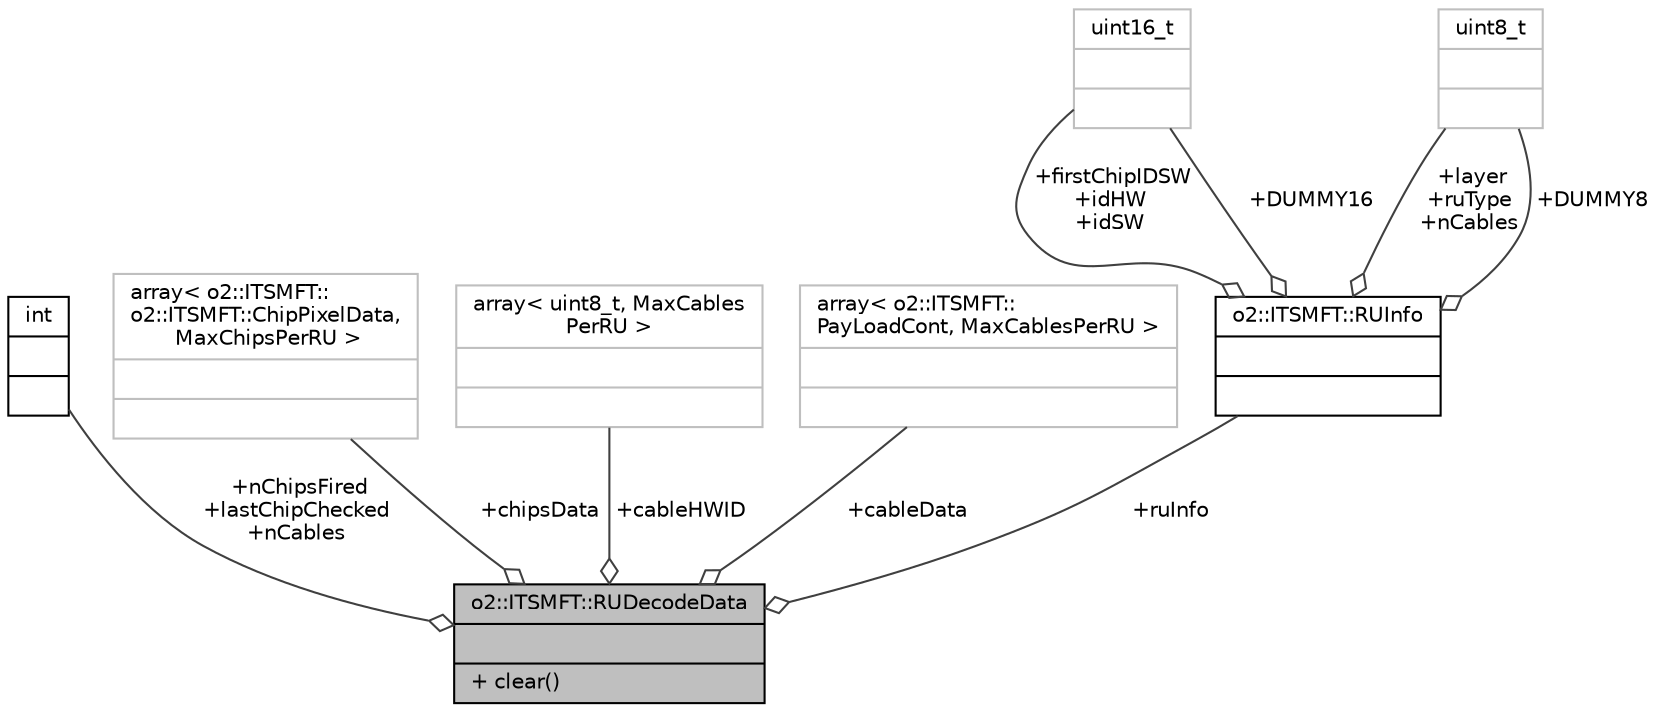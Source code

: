 digraph "o2::ITSMFT::RUDecodeData"
{
 // INTERACTIVE_SVG=YES
  bgcolor="transparent";
  edge [fontname="Helvetica",fontsize="10",labelfontname="Helvetica",labelfontsize="10"];
  node [fontname="Helvetica",fontsize="10",shape=record];
  Node1 [label="{o2::ITSMFT::RUDecodeData\n||+ clear()\l}",height=0.2,width=0.4,color="black", fillcolor="grey75", style="filled" fontcolor="black"];
  Node2 -> Node1 [color="grey25",fontsize="10",style="solid",label=" +nChipsFired\n+lastChipChecked\n+nCables" ,arrowhead="odiamond",fontname="Helvetica"];
  Node2 [label="{int\n||}",height=0.2,width=0.4,color="black",URL="$d1/da0/classint.html"];
  Node3 -> Node1 [color="grey25",fontsize="10",style="solid",label=" +chipsData" ,arrowhead="odiamond",fontname="Helvetica"];
  Node3 [label="{array\< o2::ITSMFT::\lo2::ITSMFT::ChipPixelData,\l MaxChipsPerRU \>\n||}",height=0.2,width=0.4,color="grey75"];
  Node4 -> Node1 [color="grey25",fontsize="10",style="solid",label=" +cableHWID" ,arrowhead="odiamond",fontname="Helvetica"];
  Node4 [label="{array\< uint8_t, MaxCables\lPerRU \>\n||}",height=0.2,width=0.4,color="grey75"];
  Node5 -> Node1 [color="grey25",fontsize="10",style="solid",label=" +cableData" ,arrowhead="odiamond",fontname="Helvetica"];
  Node5 [label="{array\< o2::ITSMFT::\lPayLoadCont, MaxCablesPerRU \>\n||}",height=0.2,width=0.4,color="grey75"];
  Node6 -> Node1 [color="grey25",fontsize="10",style="solid",label=" +ruInfo" ,arrowhead="odiamond",fontname="Helvetica"];
  Node6 [label="{o2::ITSMFT::RUInfo\n||}",height=0.2,width=0.4,color="black",URL="$dd/dce/structo2_1_1ITSMFT_1_1RUInfo.html"];
  Node7 -> Node6 [color="grey25",fontsize="10",style="solid",label=" +firstChipIDSW\n+idHW\n+idSW" ,arrowhead="odiamond",fontname="Helvetica"];
  Node7 [label="{uint16_t\n||}",height=0.2,width=0.4,color="grey75"];
  Node8 -> Node6 [color="grey25",fontsize="10",style="solid",label=" +layer\n+ruType\n+nCables" ,arrowhead="odiamond",fontname="Helvetica"];
  Node8 [label="{uint8_t\n||}",height=0.2,width=0.4,color="grey75"];
  Node7 -> Node6 [color="grey25",fontsize="10",style="solid",label=" +DUMMY16" ,arrowhead="odiamond",fontname="Helvetica"];
  Node8 -> Node6 [color="grey25",fontsize="10",style="solid",label=" +DUMMY8" ,arrowhead="odiamond",fontname="Helvetica"];
}
